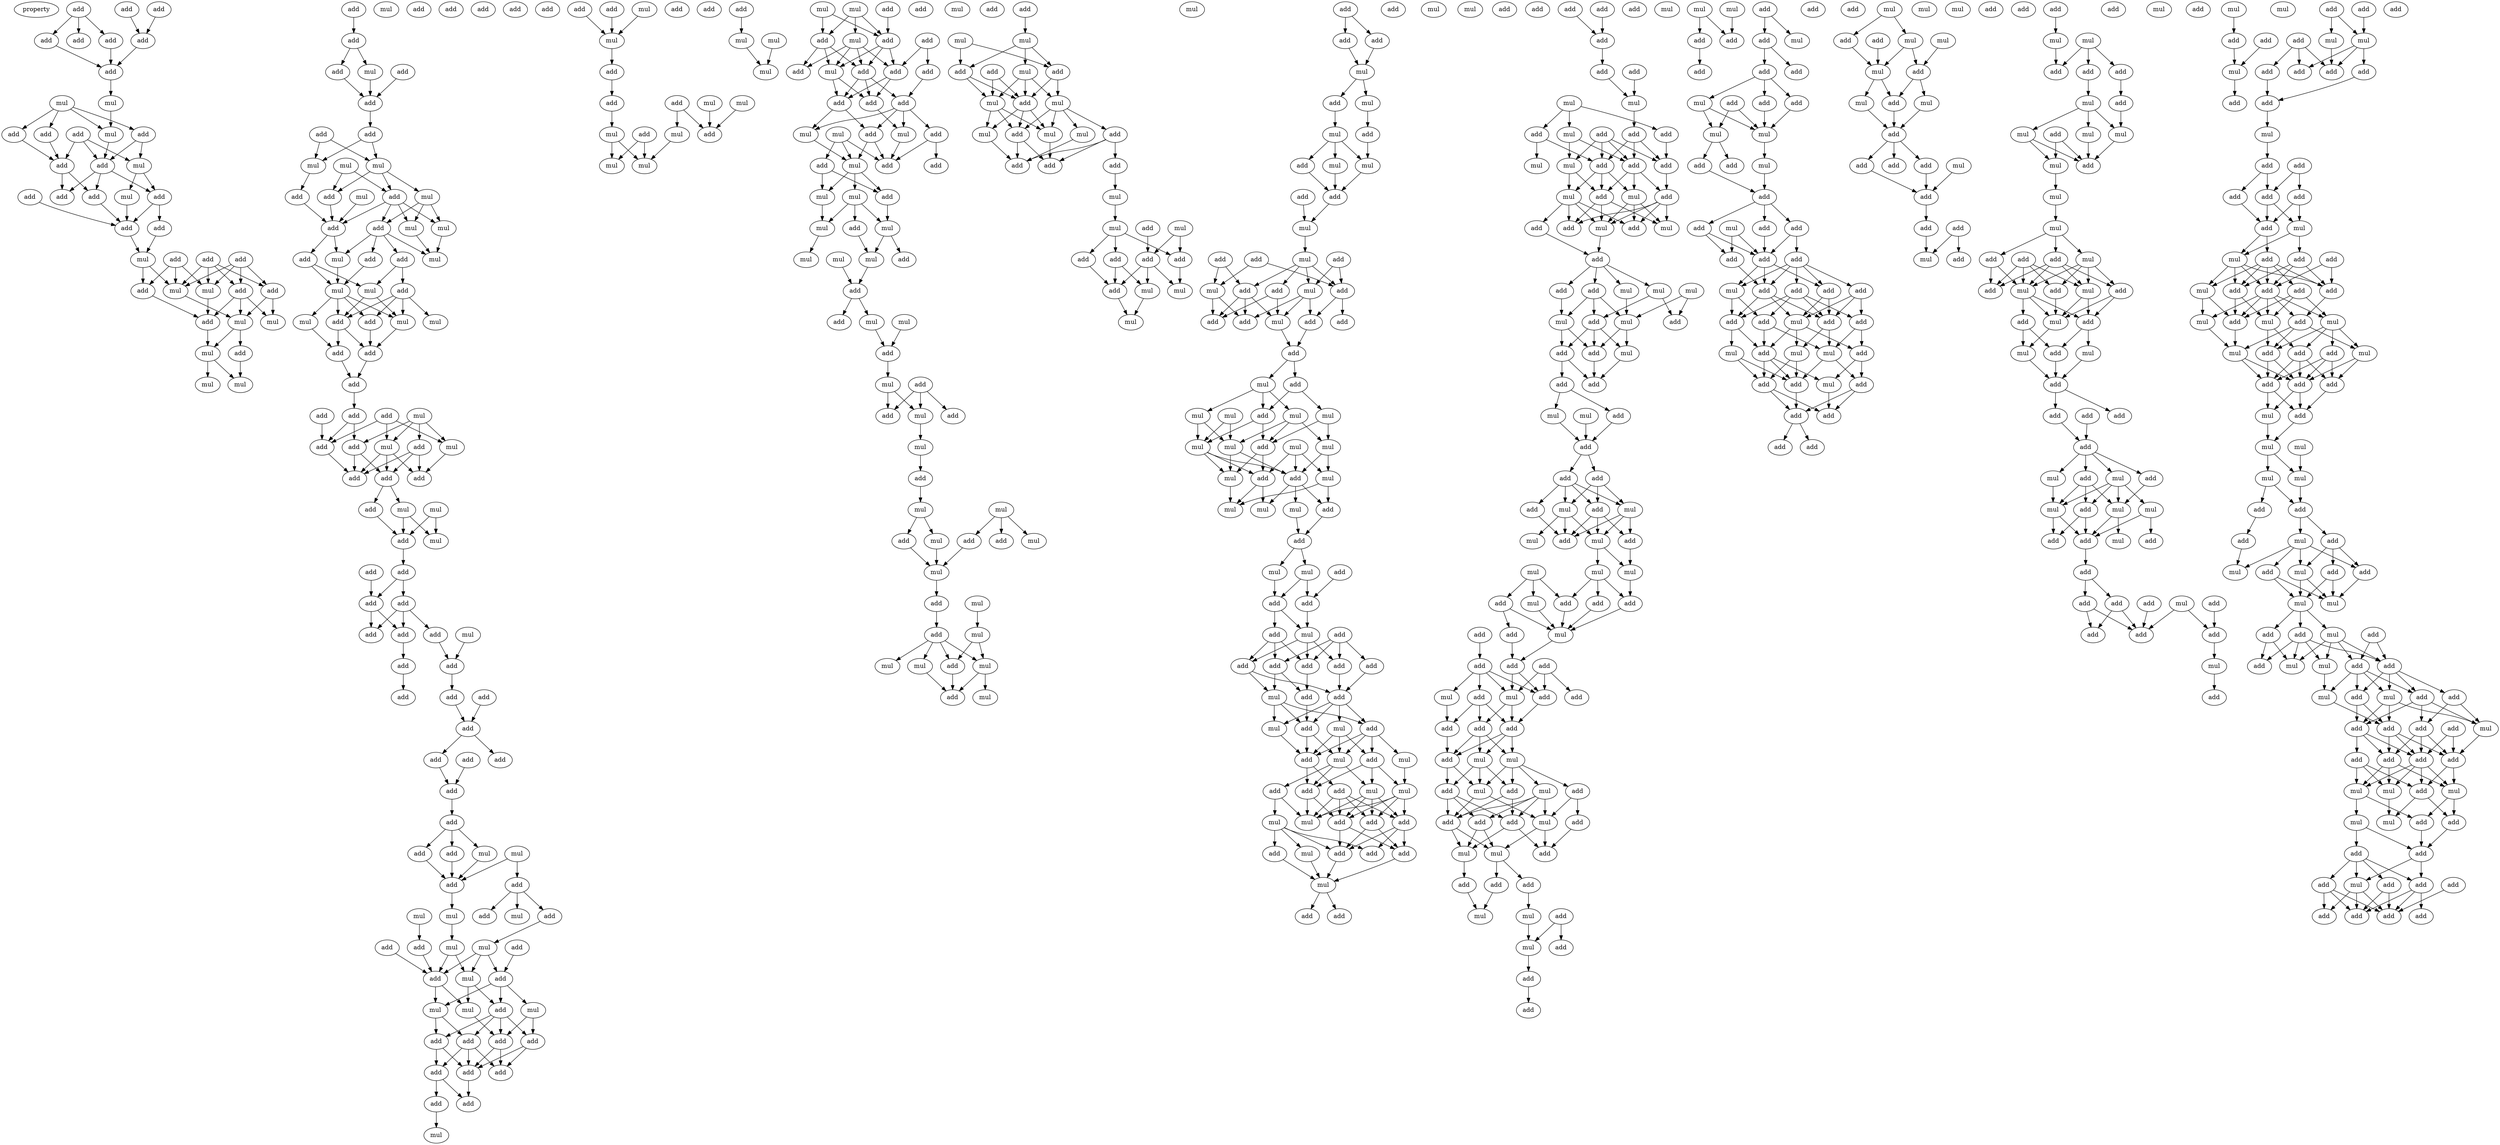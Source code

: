 digraph {
    node [fontcolor=black]
    property [mul=2,lf=1.4]
    0 [ label = add ];
    1 [ label = add ];
    2 [ label = add ];
    3 [ label = add ];
    4 [ label = add ];
    5 [ label = add ];
    6 [ label = add ];
    7 [ label = add ];
    8 [ label = mul ];
    9 [ label = mul ];
    10 [ label = mul ];
    11 [ label = add ];
    12 [ label = add ];
    13 [ label = add ];
    14 [ label = add ];
    15 [ label = add ];
    16 [ label = add ];
    17 [ label = mul ];
    18 [ label = add ];
    19 [ label = mul ];
    20 [ label = add ];
    21 [ label = add ];
    22 [ label = add ];
    23 [ label = add ];
    24 [ label = add ];
    25 [ label = add ];
    26 [ label = add ];
    27 [ label = mul ];
    28 [ label = add ];
    29 [ label = mul ];
    30 [ label = mul ];
    31 [ label = add ];
    32 [ label = add ];
    33 [ label = add ];
    34 [ label = add ];
    35 [ label = mul ];
    36 [ label = mul ];
    37 [ label = mul ];
    38 [ label = add ];
    39 [ label = mul ];
    40 [ label = mul ];
    41 [ label = add ];
    42 [ label = add ];
    43 [ label = mul ];
    44 [ label = add ];
    45 [ label = mul ];
    46 [ label = add ];
    47 [ label = add ];
    48 [ label = add ];
    49 [ label = add ];
    50 [ label = add ];
    51 [ label = mul ];
    52 [ label = mul ];
    53 [ label = mul ];
    54 [ label = mul ];
    55 [ label = add ];
    56 [ label = add ];
    57 [ label = mul ];
    58 [ label = add ];
    59 [ label = add ];
    60 [ label = mul ];
    61 [ label = add ];
    62 [ label = mul ];
    63 [ label = add ];
    64 [ label = add ];
    65 [ label = mul ];
    66 [ label = add ];
    67 [ label = mul ];
    68 [ label = mul ];
    69 [ label = add ];
    70 [ label = mul ];
    71 [ label = add ];
    72 [ label = mul ];
    73 [ label = mul ];
    74 [ label = add ];
    75 [ label = mul ];
    76 [ label = add ];
    77 [ label = add ];
    78 [ label = add ];
    79 [ label = add ];
    80 [ label = mul ];
    81 [ label = add ];
    82 [ label = add ];
    83 [ label = mul ];
    84 [ label = add ];
    85 [ label = add ];
    86 [ label = mul ];
    87 [ label = add ];
    88 [ label = add ];
    89 [ label = add ];
    90 [ label = add ];
    91 [ label = mul ];
    92 [ label = add ];
    93 [ label = mul ];
    94 [ label = mul ];
    95 [ label = add ];
    96 [ label = add ];
    97 [ label = add ];
    98 [ label = add ];
    99 [ label = add ];
    100 [ label = mul ];
    101 [ label = add ];
    102 [ label = add ];
    103 [ label = add ];
    104 [ label = add ];
    105 [ label = add ];
    106 [ label = add ];
    107 [ label = add ];
    108 [ label = add ];
    109 [ label = add ];
    110 [ label = add ];
    111 [ label = add ];
    112 [ label = add ];
    113 [ label = add ];
    114 [ label = add ];
    115 [ label = add ];
    116 [ label = add ];
    117 [ label = add ];
    118 [ label = add ];
    119 [ label = mul ];
    120 [ label = add ];
    121 [ label = mul ];
    122 [ label = add ];
    123 [ label = add ];
    124 [ label = mul ];
    125 [ label = mul ];
    126 [ label = add ];
    127 [ label = mul ];
    128 [ label = add ];
    129 [ label = add ];
    130 [ label = mul ];
    131 [ label = mul ];
    132 [ label = add ];
    133 [ label = add ];
    134 [ label = add ];
    135 [ label = mul ];
    136 [ label = add ];
    137 [ label = mul ];
    138 [ label = add ];
    139 [ label = mul ];
    140 [ label = mul ];
    141 [ label = add ];
    142 [ label = add ];
    143 [ label = add ];
    144 [ label = add ];
    145 [ label = add ];
    146 [ label = add ];
    147 [ label = add ];
    148 [ label = add ];
    149 [ label = add ];
    150 [ label = mul ];
    151 [ label = add ];
    152 [ label = add ];
    153 [ label = add ];
    154 [ label = mul ];
    155 [ label = mul ];
    156 [ label = add ];
    157 [ label = add ];
    158 [ label = mul ];
    159 [ label = mul ];
    160 [ label = add ];
    161 [ label = add ];
    162 [ label = mul ];
    163 [ label = add ];
    164 [ label = mul ];
    165 [ label = add ];
    166 [ label = mul ];
    167 [ label = mul ];
    168 [ label = add ];
    169 [ label = add ];
    170 [ label = mul ];
    171 [ label = mul ];
    172 [ label = mul ];
    173 [ label = mul ];
    174 [ label = add ];
    175 [ label = mul ];
    176 [ label = mul ];
    177 [ label = add ];
    178 [ label = add ];
    179 [ label = add ];
    180 [ label = add ];
    181 [ label = add ];
    182 [ label = add ];
    183 [ label = add ];
    184 [ label = mul ];
    185 [ label = add ];
    186 [ label = add ];
    187 [ label = add ];
    188 [ label = add ];
    189 [ label = mul ];
    190 [ label = mul ];
    191 [ label = mul ];
    192 [ label = add ];
    193 [ label = add ];
    194 [ label = add ];
    195 [ label = add ];
    196 [ label = mul ];
    197 [ label = add ];
    198 [ label = mul ];
    199 [ label = mul ];
    200 [ label = add ];
    201 [ label = mul ];
    202 [ label = mul ];
    203 [ label = mul ];
    204 [ label = mul ];
    205 [ label = add ];
    206 [ label = mul ];
    207 [ label = add ];
    208 [ label = mul ];
    209 [ label = add ];
    210 [ label = mul ];
    211 [ label = add ];
    212 [ label = add ];
    213 [ label = mul ];
    214 [ label = add ];
    215 [ label = add ];
    216 [ label = mul ];
    217 [ label = mul ];
    218 [ label = add ];
    219 [ label = mul ];
    220 [ label = add ];
    221 [ label = mul ];
    222 [ label = mul ];
    223 [ label = mul ];
    224 [ label = mul ];
    225 [ label = add ];
    226 [ label = add ];
    227 [ label = add ];
    228 [ label = mul ];
    229 [ label = add ];
    230 [ label = mul ];
    231 [ label = add ];
    232 [ label = add ];
    233 [ label = mul ];
    234 [ label = mul ];
    235 [ label = mul ];
    236 [ label = add ];
    237 [ label = mul ];
    238 [ label = mul ];
    239 [ label = add ];
    240 [ label = add ];
    241 [ label = mul ];
    242 [ label = mul ];
    243 [ label = mul ];
    244 [ label = add ];
    245 [ label = add ];
    246 [ label = add ];
    247 [ label = mul ];
    248 [ label = add ];
    249 [ label = mul ];
    250 [ label = add ];
    251 [ label = mul ];
    252 [ label = add ];
    253 [ label = mul ];
    254 [ label = mul ];
    255 [ label = add ];
    256 [ label = add ];
    257 [ label = add ];
    258 [ label = mul ];
    259 [ label = mul ];
    260 [ label = add ];
    261 [ label = mul ];
    262 [ label = add ];
    263 [ label = add ];
    264 [ label = add ];
    265 [ label = add ];
    266 [ label = mul ];
    267 [ label = mul ];
    268 [ label = add ];
    269 [ label = mul ];
    270 [ label = add ];
    271 [ label = mul ];
    272 [ label = add ];
    273 [ label = add ];
    274 [ label = mul ];
    275 [ label = add ];
    276 [ label = mul ];
    277 [ label = mul ];
    278 [ label = add ];
    279 [ label = mul ];
    280 [ label = add ];
    281 [ label = mul ];
    282 [ label = add ];
    283 [ label = mul ];
    284 [ label = mul ];
    285 [ label = add ];
    286 [ label = add ];
    287 [ label = mul ];
    288 [ label = add ];
    289 [ label = add ];
    290 [ label = mul ];
    291 [ label = add ];
    292 [ label = mul ];
    293 [ label = add ];
    294 [ label = mul ];
    295 [ label = add ];
    296 [ label = add ];
    297 [ label = add ];
    298 [ label = add ];
    299 [ label = mul ];
    300 [ label = add ];
    301 [ label = add ];
    302 [ label = add ];
    303 [ label = mul ];
    304 [ label = add ];
    305 [ label = mul ];
    306 [ label = mul ];
    307 [ label = mul ];
    308 [ label = mul ];
    309 [ label = add ];
    310 [ label = mul ];
    311 [ label = mul ];
    312 [ label = add ];
    313 [ label = mul ];
    314 [ label = mul ];
    315 [ label = add ];
    316 [ label = add ];
    317 [ label = mul ];
    318 [ label = mul ];
    319 [ label = add ];
    320 [ label = mul ];
    321 [ label = mul ];
    322 [ label = mul ];
    323 [ label = add ];
    324 [ label = add ];
    325 [ label = mul ];
    326 [ label = mul ];
    327 [ label = add ];
    328 [ label = add ];
    329 [ label = add ];
    330 [ label = add ];
    331 [ label = add ];
    332 [ label = add ];
    333 [ label = mul ];
    334 [ label = add ];
    335 [ label = add ];
    336 [ label = add ];
    337 [ label = add ];
    338 [ label = add ];
    339 [ label = add ];
    340 [ label = mul ];
    341 [ label = add ];
    342 [ label = add ];
    343 [ label = add ];
    344 [ label = mul ];
    345 [ label = mul ];
    346 [ label = mul ];
    347 [ label = add ];
    348 [ label = mul ];
    349 [ label = add ];
    350 [ label = add ];
    351 [ label = add ];
    352 [ label = add ];
    353 [ label = mul ];
    354 [ label = mul ];
    355 [ label = mul ];
    356 [ label = add ];
    357 [ label = add ];
    358 [ label = add ];
    359 [ label = mul ];
    360 [ label = add ];
    361 [ label = add ];
    362 [ label = mul ];
    363 [ label = add ];
    364 [ label = add ];
    365 [ label = mul ];
    366 [ label = add ];
    367 [ label = add ];
    368 [ label = add ];
    369 [ label = add ];
    370 [ label = add ];
    371 [ label = add ];
    372 [ label = add ];
    373 [ label = add ];
    374 [ label = mul ];
    375 [ label = mul ];
    376 [ label = add ];
    377 [ label = mul ];
    378 [ label = add ];
    379 [ label = add ];
    380 [ label = add ];
    381 [ label = add ];
    382 [ label = add ];
    383 [ label = add ];
    384 [ label = mul ];
    385 [ label = mul ];
    386 [ label = add ];
    387 [ label = mul ];
    388 [ label = mul ];
    389 [ label = add ];
    390 [ label = add ];
    391 [ label = mul ];
    392 [ label = add ];
    393 [ label = add ];
    394 [ label = mul ];
    395 [ label = add ];
    396 [ label = mul ];
    397 [ label = add ];
    398 [ label = mul ];
    399 [ label = mul ];
    400 [ label = add ];
    401 [ label = add ];
    402 [ label = add ];
    403 [ label = mul ];
    404 [ label = mul ];
    405 [ label = add ];
    406 [ label = add ];
    407 [ label = mul ];
    408 [ label = add ];
    409 [ label = add ];
    410 [ label = add ];
    411 [ label = mul ];
    412 [ label = mul ];
    413 [ label = mul ];
    414 [ label = add ];
    415 [ label = add ];
    416 [ label = add ];
    417 [ label = add ];
    418 [ label = add ];
    419 [ label = mul ];
    420 [ label = mul ];
    421 [ label = mul ];
    422 [ label = add ];
    423 [ label = mul ];
    424 [ label = add ];
    425 [ label = mul ];
    426 [ label = mul ];
    427 [ label = mul ];
    428 [ label = mul ];
    429 [ label = add ];
    430 [ label = add ];
    431 [ label = add ];
    432 [ label = add ];
    433 [ label = mul ];
    434 [ label = add ];
    435 [ label = add ];
    436 [ label = add ];
    437 [ label = add ];
    438 [ label = add ];
    439 [ label = add ];
    440 [ label = add ];
    441 [ label = mul ];
    442 [ label = mul ];
    443 [ label = add ];
    444 [ label = add ];
    445 [ label = add ];
    446 [ label = add ];
    447 [ label = mul ];
    448 [ label = mul ];
    449 [ label = add ];
    450 [ label = add ];
    451 [ label = mul ];
    452 [ label = mul ];
    453 [ label = add ];
    454 [ label = add ];
    455 [ label = add ];
    456 [ label = add ];
    457 [ label = add ];
    458 [ label = mul ];
    459 [ label = add ];
    460 [ label = add ];
    461 [ label = mul ];
    462 [ label = mul ];
    463 [ label = add ];
    464 [ label = add ];
    465 [ label = add ];
    466 [ label = mul ];
    467 [ label = mul ];
    468 [ label = add ];
    469 [ label = mul ];
    470 [ label = add ];
    471 [ label = add ];
    472 [ label = mul ];
    473 [ label = add ];
    474 [ label = mul ];
    475 [ label = add ];
    476 [ label = add ];
    477 [ label = add ];
    478 [ label = add ];
    479 [ label = add ];
    480 [ label = add ];
    481 [ label = mul ];
    482 [ label = add ];
    483 [ label = add ];
    484 [ label = add ];
    485 [ label = add ];
    486 [ label = add ];
    487 [ label = mul ];
    488 [ label = mul ];
    489 [ label = mul ];
    490 [ label = add ];
    491 [ label = mul ];
    492 [ label = add ];
    493 [ label = add ];
    494 [ label = add ];
    495 [ label = mul ];
    496 [ label = add ];
    497 [ label = add ];
    498 [ label = add ];
    499 [ label = add ];
    500 [ label = add ];
    501 [ label = add ];
    502 [ label = mul ];
    503 [ label = add ];
    504 [ label = add ];
    505 [ label = add ];
    506 [ label = add ];
    507 [ label = add ];
    508 [ label = add ];
    509 [ label = mul ];
    510 [ label = add ];
    511 [ label = mul ];
    512 [ label = add ];
    513 [ label = add ];
    514 [ label = mul ];
    515 [ label = mul ];
    516 [ label = add ];
    517 [ label = add ];
    518 [ label = mul ];
    519 [ label = add ];
    520 [ label = add ];
    521 [ label = add ];
    522 [ label = add ];
    523 [ label = add ];
    524 [ label = add ];
    525 [ label = mul ];
    526 [ label = mul ];
    527 [ label = mul ];
    528 [ label = add ];
    529 [ label = mul ];
    530 [ label = add ];
    531 [ label = mul ];
    532 [ label = add ];
    533 [ label = add ];
    534 [ label = mul ];
    535 [ label = mul ];
    536 [ label = mul ];
    537 [ label = add ];
    538 [ label = add ];
    539 [ label = mul ];
    540 [ label = add ];
    541 [ label = add ];
    542 [ label = add ];
    543 [ label = add ];
    544 [ label = add ];
    545 [ label = add ];
    546 [ label = add ];
    547 [ label = add ];
    548 [ label = mul ];
    549 [ label = add ];
    550 [ label = mul ];
    551 [ label = mul ];
    552 [ label = add ];
    553 [ label = add ];
    554 [ label = add ];
    555 [ label = add ];
    556 [ label = mul ];
    557 [ label = mul ];
    558 [ label = add ];
    559 [ label = mul ];
    560 [ label = mul ];
    561 [ label = mul ];
    562 [ label = add ];
    563 [ label = mul ];
    564 [ label = add ];
    565 [ label = mul ];
    566 [ label = add ];
    567 [ label = add ];
    568 [ label = add ];
    569 [ label = mul ];
    570 [ label = mul ];
    571 [ label = add ];
    572 [ label = add ];
    573 [ label = add ];
    574 [ label = mul ];
    575 [ label = add ];
    576 [ label = mul ];
    577 [ label = add ];
    578 [ label = mul ];
    579 [ label = add ];
    580 [ label = mul ];
    581 [ label = mul ];
    582 [ label = add ];
    583 [ label = add ];
    584 [ label = add ];
    585 [ label = add ];
    586 [ label = add ];
    587 [ label = add ];
    588 [ label = mul ];
    589 [ label = mul ];
    590 [ label = add ];
    591 [ label = mul ];
    592 [ label = mul ];
    593 [ label = add ];
    594 [ label = mul ];
    595 [ label = add ];
    596 [ label = add ];
    597 [ label = add ];
    598 [ label = mul ];
    599 [ label = add ];
    600 [ label = add ];
    601 [ label = add ];
    602 [ label = add ];
    603 [ label = mul ];
    604 [ label = add ];
    605 [ label = add ];
    606 [ label = add ];
    607 [ label = add ];
    608 [ label = add ];
    609 [ label = mul ];
    610 [ label = add ];
    611 [ label = mul ];
    612 [ label = mul ];
    613 [ label = add ];
    614 [ label = add ];
    615 [ label = mul ];
    616 [ label = add ];
    617 [ label = add ];
    618 [ label = add ];
    619 [ label = add ];
    620 [ label = add ];
    621 [ label = mul ];
    622 [ label = mul ];
    623 [ label = add ];
    624 [ label = add ];
    625 [ label = add ];
    626 [ label = add ];
    627 [ label = add ];
    628 [ label = mul ];
    629 [ label = add ];
    630 [ label = add ];
    631 [ label = add ];
    632 [ label = add ];
    633 [ label = add ];
    634 [ label = add ];
    635 [ label = mul ];
    636 [ label = mul ];
    637 [ label = add ];
    638 [ label = add ];
    639 [ label = add ];
    640 [ label = mul ];
    641 [ label = add ];
    642 [ label = add ];
    643 [ label = add ];
    644 [ label = add ];
    645 [ label = add ];
    646 [ label = add ];
    647 [ label = mul ];
    648 [ label = mul ];
    649 [ label = mul ];
    650 [ label = add ];
    651 [ label = add ];
    652 [ label = mul ];
    653 [ label = mul ];
    654 [ label = add ];
    655 [ label = add ];
    656 [ label = add ];
    657 [ label = add ];
    658 [ label = mul ];
    659 [ label = add ];
    660 [ label = mul ];
    661 [ label = mul ];
    662 [ label = mul ];
    663 [ label = mul ];
    664 [ label = add ];
    665 [ label = add ];
    666 [ label = add ];
    667 [ label = add ];
    668 [ label = mul ];
    669 [ label = add ];
    670 [ label = mul ];
    671 [ label = add ];
    672 [ label = mul ];
    673 [ label = add ];
    674 [ label = mul ];
    675 [ label = mul ];
    676 [ label = add ];
    677 [ label = add ];
    678 [ label = mul ];
    679 [ label = add ];
    680 [ label = mul ];
    681 [ label = add ];
    682 [ label = add ];
    683 [ label = add ];
    684 [ label = mul ];
    685 [ label = add ];
    686 [ label = mul ];
    687 [ label = mul ];
    688 [ label = add ];
    689 [ label = add ];
    690 [ label = add ];
    691 [ label = add ];
    692 [ label = mul ];
    693 [ label = add ];
    694 [ label = add ];
    695 [ label = add ];
    696 [ label = add ];
    697 [ label = add ];
    698 [ label = add ];
    699 [ label = add ];
    700 [ label = mul ];
    701 [ label = mul ];
    702 [ label = mul ];
    703 [ label = mul ];
    704 [ label = mul ];
    705 [ label = add ];
    706 [ label = add ];
    707 [ label = add ];
    708 [ label = add ];
    709 [ label = add ];
    710 [ label = mul ];
    711 [ label = add ];
    712 [ label = add ];
    713 [ label = add ];
    714 [ label = add ];
    715 [ label = add ];
    716 [ label = add ];
    717 [ label = add ];
    0 -> 3 [ name = 0 ];
    0 -> 4 [ name = 1 ];
    0 -> 6 [ name = 2 ];
    1 -> 5 [ name = 3 ];
    2 -> 5 [ name = 4 ];
    3 -> 7 [ name = 5 ];
    5 -> 7 [ name = 6 ];
    6 -> 7 [ name = 7 ];
    7 -> 8 [ name = 8 ];
    8 -> 10 [ name = 9 ];
    9 -> 10 [ name = 10 ];
    9 -> 12 [ name = 11 ];
    9 -> 13 [ name = 12 ];
    9 -> 14 [ name = 13 ];
    10 -> 15 [ name = 14 ];
    11 -> 15 [ name = 15 ];
    11 -> 16 [ name = 16 ];
    11 -> 17 [ name = 17 ];
    12 -> 15 [ name = 18 ];
    12 -> 17 [ name = 19 ];
    13 -> 16 [ name = 20 ];
    14 -> 16 [ name = 21 ];
    15 -> 18 [ name = 22 ];
    15 -> 20 [ name = 23 ];
    15 -> 21 [ name = 24 ];
    16 -> 18 [ name = 25 ];
    16 -> 20 [ name = 26 ];
    17 -> 19 [ name = 27 ];
    17 -> 21 [ name = 28 ];
    19 -> 24 [ name = 29 ];
    20 -> 24 [ name = 30 ];
    21 -> 23 [ name = 31 ];
    21 -> 24 [ name = 32 ];
    22 -> 24 [ name = 33 ];
    23 -> 27 [ name = 34 ];
    24 -> 27 [ name = 35 ];
    25 -> 29 [ name = 36 ];
    25 -> 30 [ name = 37 ];
    25 -> 32 [ name = 38 ];
    25 -> 33 [ name = 39 ];
    26 -> 29 [ name = 40 ];
    26 -> 30 [ name = 41 ];
    26 -> 31 [ name = 42 ];
    27 -> 29 [ name = 43 ];
    27 -> 31 [ name = 44 ];
    28 -> 29 [ name = 45 ];
    28 -> 30 [ name = 46 ];
    28 -> 32 [ name = 47 ];
    28 -> 33 [ name = 48 ];
    29 -> 36 [ name = 49 ];
    30 -> 34 [ name = 50 ];
    31 -> 34 [ name = 51 ];
    32 -> 34 [ name = 52 ];
    32 -> 35 [ name = 53 ];
    32 -> 36 [ name = 54 ];
    33 -> 35 [ name = 55 ];
    33 -> 36 [ name = 56 ];
    34 -> 37 [ name = 57 ];
    36 -> 37 [ name = 58 ];
    36 -> 38 [ name = 59 ];
    37 -> 39 [ name = 60 ];
    37 -> 40 [ name = 61 ];
    38 -> 39 [ name = 62 ];
    41 -> 42 [ name = 63 ];
    42 -> 43 [ name = 64 ];
    42 -> 44 [ name = 65 ];
    43 -> 47 [ name = 66 ];
    44 -> 47 [ name = 67 ];
    46 -> 47 [ name = 68 ];
    47 -> 48 [ name = 69 ];
    48 -> 51 [ name = 70 ];
    48 -> 52 [ name = 71 ];
    49 -> 51 [ name = 72 ];
    49 -> 52 [ name = 73 ];
    51 -> 56 [ name = 74 ];
    51 -> 57 [ name = 75 ];
    51 -> 58 [ name = 76 ];
    52 -> 55 [ name = 77 ];
    53 -> 56 [ name = 78 ];
    53 -> 58 [ name = 79 ];
    54 -> 61 [ name = 80 ];
    55 -> 61 [ name = 81 ];
    56 -> 59 [ name = 82 ];
    56 -> 60 [ name = 83 ];
    56 -> 61 [ name = 84 ];
    56 -> 62 [ name = 85 ];
    57 -> 59 [ name = 86 ];
    57 -> 60 [ name = 87 ];
    57 -> 62 [ name = 88 ];
    58 -> 61 [ name = 89 ];
    59 -> 64 [ name = 90 ];
    59 -> 65 [ name = 91 ];
    59 -> 66 [ name = 92 ];
    59 -> 67 [ name = 93 ];
    60 -> 67 [ name = 94 ];
    61 -> 63 [ name = 95 ];
    61 -> 65 [ name = 96 ];
    62 -> 67 [ name = 97 ];
    63 -> 68 [ name = 98 ];
    63 -> 70 [ name = 99 ];
    64 -> 68 [ name = 100 ];
    64 -> 69 [ name = 101 ];
    65 -> 70 [ name = 102 ];
    66 -> 70 [ name = 103 ];
    68 -> 71 [ name = 104 ];
    68 -> 72 [ name = 105 ];
    69 -> 71 [ name = 106 ];
    69 -> 72 [ name = 107 ];
    69 -> 74 [ name = 108 ];
    69 -> 75 [ name = 109 ];
    70 -> 71 [ name = 110 ];
    70 -> 72 [ name = 111 ];
    70 -> 73 [ name = 112 ];
    70 -> 74 [ name = 113 ];
    71 -> 76 [ name = 114 ];
    71 -> 77 [ name = 115 ];
    72 -> 76 [ name = 116 ];
    73 -> 77 [ name = 117 ];
    74 -> 76 [ name = 118 ];
    76 -> 78 [ name = 119 ];
    77 -> 78 [ name = 120 ];
    78 -> 82 [ name = 121 ];
    79 -> 83 [ name = 122 ];
    79 -> 86 [ name = 123 ];
    79 -> 87 [ name = 124 ];
    80 -> 83 [ name = 125 ];
    80 -> 84 [ name = 126 ];
    80 -> 85 [ name = 127 ];
    80 -> 86 [ name = 128 ];
    81 -> 87 [ name = 129 ];
    82 -> 84 [ name = 130 ];
    82 -> 87 [ name = 131 ];
    83 -> 89 [ name = 132 ];
    84 -> 88 [ name = 133 ];
    84 -> 90 [ name = 134 ];
    85 -> 88 [ name = 135 ];
    85 -> 89 [ name = 136 ];
    85 -> 90 [ name = 137 ];
    86 -> 88 [ name = 138 ];
    86 -> 89 [ name = 139 ];
    86 -> 90 [ name = 140 ];
    87 -> 88 [ name = 141 ];
    90 -> 91 [ name = 142 ];
    90 -> 92 [ name = 143 ];
    91 -> 94 [ name = 144 ];
    91 -> 95 [ name = 145 ];
    92 -> 95 [ name = 146 ];
    93 -> 94 [ name = 147 ];
    93 -> 95 [ name = 148 ];
    95 -> 97 [ name = 149 ];
    96 -> 98 [ name = 150 ];
    97 -> 98 [ name = 151 ];
    97 -> 99 [ name = 152 ];
    98 -> 101 [ name = 153 ];
    98 -> 104 [ name = 154 ];
    99 -> 101 [ name = 155 ];
    99 -> 103 [ name = 156 ];
    99 -> 104 [ name = 157 ];
    100 -> 105 [ name = 158 ];
    101 -> 106 [ name = 159 ];
    103 -> 105 [ name = 160 ];
    105 -> 107 [ name = 161 ];
    106 -> 110 [ name = 162 ];
    107 -> 111 [ name = 163 ];
    108 -> 111 [ name = 164 ];
    111 -> 112 [ name = 165 ];
    111 -> 114 [ name = 166 ];
    112 -> 116 [ name = 167 ];
    113 -> 116 [ name = 168 ];
    116 -> 117 [ name = 169 ];
    117 -> 118 [ name = 170 ];
    117 -> 119 [ name = 171 ];
    117 -> 120 [ name = 172 ];
    118 -> 123 [ name = 173 ];
    119 -> 123 [ name = 174 ];
    120 -> 123 [ name = 175 ];
    121 -> 122 [ name = 176 ];
    121 -> 123 [ name = 177 ];
    122 -> 125 [ name = 178 ];
    122 -> 126 [ name = 179 ];
    122 -> 128 [ name = 180 ];
    123 -> 124 [ name = 181 ];
    124 -> 130 [ name = 182 ];
    127 -> 132 [ name = 183 ];
    128 -> 131 [ name = 184 ];
    129 -> 134 [ name = 185 ];
    130 -> 134 [ name = 186 ];
    130 -> 135 [ name = 187 ];
    131 -> 134 [ name = 188 ];
    131 -> 135 [ name = 189 ];
    131 -> 136 [ name = 190 ];
    132 -> 134 [ name = 191 ];
    133 -> 136 [ name = 192 ];
    134 -> 139 [ name = 193 ];
    134 -> 140 [ name = 194 ];
    135 -> 138 [ name = 195 ];
    135 -> 140 [ name = 196 ];
    136 -> 137 [ name = 197 ];
    136 -> 138 [ name = 198 ];
    136 -> 139 [ name = 199 ];
    137 -> 142 [ name = 200 ];
    137 -> 144 [ name = 201 ];
    138 -> 141 [ name = 202 ];
    138 -> 142 [ name = 203 ];
    138 -> 143 [ name = 204 ];
    138 -> 144 [ name = 205 ];
    139 -> 141 [ name = 206 ];
    139 -> 143 [ name = 207 ];
    140 -> 142 [ name = 208 ];
    141 -> 145 [ name = 209 ];
    141 -> 146 [ name = 210 ];
    142 -> 145 [ name = 211 ];
    142 -> 147 [ name = 212 ];
    143 -> 145 [ name = 213 ];
    143 -> 146 [ name = 214 ];
    143 -> 147 [ name = 215 ];
    144 -> 145 [ name = 216 ];
    144 -> 147 [ name = 217 ];
    145 -> 149 [ name = 218 ];
    146 -> 148 [ name = 219 ];
    146 -> 149 [ name = 220 ];
    148 -> 150 [ name = 221 ];
    152 -> 155 [ name = 222 ];
    153 -> 155 [ name = 223 ];
    154 -> 155 [ name = 224 ];
    155 -> 156 [ name = 225 ];
    156 -> 160 [ name = 226 ];
    157 -> 161 [ name = 227 ];
    157 -> 164 [ name = 228 ];
    158 -> 161 [ name = 229 ];
    159 -> 161 [ name = 230 ];
    160 -> 162 [ name = 231 ];
    162 -> 166 [ name = 232 ];
    162 -> 167 [ name = 233 ];
    164 -> 167 [ name = 234 ];
    165 -> 166 [ name = 235 ];
    165 -> 167 [ name = 236 ];
    169 -> 170 [ name = 237 ];
    170 -> 172 [ name = 238 ];
    171 -> 172 [ name = 239 ];
    173 -> 176 [ name = 240 ];
    173 -> 177 [ name = 241 ];
    173 -> 178 [ name = 242 ];
    174 -> 178 [ name = 243 ];
    175 -> 177 [ name = 244 ];
    175 -> 178 [ name = 245 ];
    176 -> 180 [ name = 246 ];
    176 -> 181 [ name = 247 ];
    176 -> 182 [ name = 248 ];
    176 -> 184 [ name = 249 ];
    177 -> 180 [ name = 250 ];
    177 -> 182 [ name = 251 ];
    177 -> 184 [ name = 252 ];
    178 -> 181 [ name = 253 ];
    178 -> 182 [ name = 254 ];
    178 -> 184 [ name = 255 ];
    179 -> 181 [ name = 256 ];
    179 -> 183 [ name = 257 ];
    181 -> 186 [ name = 258 ];
    181 -> 187 [ name = 259 ];
    182 -> 185 [ name = 260 ];
    182 -> 186 [ name = 261 ];
    182 -> 187 [ name = 262 ];
    183 -> 185 [ name = 263 ];
    184 -> 186 [ name = 264 ];
    184 -> 187 [ name = 265 ];
    185 -> 188 [ name = 266 ];
    185 -> 190 [ name = 267 ];
    185 -> 191 [ name = 268 ];
    185 -> 192 [ name = 269 ];
    186 -> 190 [ name = 270 ];
    187 -> 188 [ name = 271 ];
    187 -> 191 [ name = 272 ];
    188 -> 195 [ name = 273 ];
    188 -> 196 [ name = 274 ];
    189 -> 193 [ name = 275 ];
    189 -> 195 [ name = 276 ];
    189 -> 196 [ name = 277 ];
    190 -> 195 [ name = 278 ];
    191 -> 196 [ name = 279 ];
    192 -> 194 [ name = 280 ];
    192 -> 195 [ name = 281 ];
    193 -> 197 [ name = 282 ];
    193 -> 198 [ name = 283 ];
    196 -> 197 [ name = 284 ];
    196 -> 198 [ name = 285 ];
    196 -> 199 [ name = 286 ];
    197 -> 202 [ name = 287 ];
    198 -> 201 [ name = 288 ];
    199 -> 200 [ name = 289 ];
    199 -> 201 [ name = 290 ];
    199 -> 202 [ name = 291 ];
    200 -> 206 [ name = 292 ];
    201 -> 204 [ name = 293 ];
    202 -> 205 [ name = 294 ];
    202 -> 206 [ name = 295 ];
    203 -> 207 [ name = 296 ];
    206 -> 207 [ name = 297 ];
    207 -> 208 [ name = 298 ];
    207 -> 209 [ name = 299 ];
    208 -> 212 [ name = 300 ];
    210 -> 212 [ name = 301 ];
    212 -> 213 [ name = 302 ];
    213 -> 216 [ name = 303 ];
    213 -> 218 [ name = 304 ];
    214 -> 215 [ name = 305 ];
    214 -> 216 [ name = 306 ];
    214 -> 218 [ name = 307 ];
    216 -> 219 [ name = 308 ];
    219 -> 220 [ name = 309 ];
    220 -> 221 [ name = 310 ];
    221 -> 224 [ name = 311 ];
    221 -> 226 [ name = 312 ];
    222 -> 223 [ name = 313 ];
    222 -> 225 [ name = 314 ];
    222 -> 227 [ name = 315 ];
    224 -> 228 [ name = 316 ];
    226 -> 228 [ name = 317 ];
    227 -> 228 [ name = 318 ];
    228 -> 231 [ name = 319 ];
    230 -> 233 [ name = 320 ];
    231 -> 232 [ name = 321 ];
    232 -> 234 [ name = 322 ];
    232 -> 235 [ name = 323 ];
    232 -> 236 [ name = 324 ];
    232 -> 237 [ name = 325 ];
    233 -> 235 [ name = 326 ];
    233 -> 236 [ name = 327 ];
    235 -> 238 [ name = 328 ];
    235 -> 239 [ name = 329 ];
    236 -> 239 [ name = 330 ];
    237 -> 239 [ name = 331 ];
    240 -> 242 [ name = 332 ];
    241 -> 244 [ name = 333 ];
    241 -> 246 [ name = 334 ];
    242 -> 243 [ name = 335 ];
    242 -> 244 [ name = 336 ];
    242 -> 246 [ name = 337 ];
    243 -> 247 [ name = 338 ];
    243 -> 248 [ name = 339 ];
    243 -> 249 [ name = 340 ];
    244 -> 248 [ name = 341 ];
    244 -> 249 [ name = 342 ];
    245 -> 247 [ name = 343 ];
    245 -> 248 [ name = 344 ];
    246 -> 247 [ name = 345 ];
    246 -> 248 [ name = 346 ];
    247 -> 251 [ name = 347 ];
    247 -> 252 [ name = 348 ];
    247 -> 254 [ name = 349 ];
    248 -> 251 [ name = 350 ];
    248 -> 252 [ name = 351 ];
    248 -> 254 [ name = 352 ];
    249 -> 250 [ name = 353 ];
    249 -> 251 [ name = 354 ];
    249 -> 252 [ name = 355 ];
    249 -> 253 [ name = 356 ];
    250 -> 255 [ name = 357 ];
    250 -> 256 [ name = 358 ];
    250 -> 257 [ name = 359 ];
    251 -> 256 [ name = 360 ];
    252 -> 255 [ name = 361 ];
    252 -> 256 [ name = 362 ];
    253 -> 255 [ name = 363 ];
    254 -> 255 [ name = 364 ];
    257 -> 258 [ name = 365 ];
    258 -> 259 [ name = 366 ];
    259 -> 262 [ name = 367 ];
    259 -> 263 [ name = 368 ];
    259 -> 264 [ name = 369 ];
    260 -> 265 [ name = 370 ];
    261 -> 263 [ name = 371 ];
    261 -> 265 [ name = 372 ];
    262 -> 267 [ name = 373 ];
    262 -> 268 [ name = 374 ];
    263 -> 269 [ name = 375 ];
    264 -> 268 [ name = 376 ];
    265 -> 267 [ name = 377 ];
    265 -> 268 [ name = 378 ];
    265 -> 269 [ name = 379 ];
    267 -> 271 [ name = 380 ];
    268 -> 271 [ name = 381 ];
    270 -> 273 [ name = 382 ];
    270 -> 275 [ name = 383 ];
    273 -> 276 [ name = 384 ];
    275 -> 276 [ name = 385 ];
    276 -> 277 [ name = 386 ];
    276 -> 278 [ name = 387 ];
    277 -> 280 [ name = 388 ];
    278 -> 279 [ name = 389 ];
    279 -> 282 [ name = 390 ];
    279 -> 283 [ name = 391 ];
    279 -> 284 [ name = 392 ];
    280 -> 284 [ name = 393 ];
    282 -> 286 [ name = 394 ];
    283 -> 286 [ name = 395 ];
    284 -> 286 [ name = 396 ];
    285 -> 287 [ name = 397 ];
    286 -> 287 [ name = 398 ];
    287 -> 290 [ name = 399 ];
    288 -> 292 [ name = 400 ];
    288 -> 293 [ name = 401 ];
    289 -> 292 [ name = 402 ];
    289 -> 296 [ name = 403 ];
    290 -> 293 [ name = 404 ];
    290 -> 294 [ name = 405 ];
    290 -> 295 [ name = 406 ];
    290 -> 296 [ name = 407 ];
    291 -> 294 [ name = 408 ];
    291 -> 296 [ name = 409 ];
    292 -> 297 [ name = 410 ];
    292 -> 298 [ name = 411 ];
    293 -> 297 [ name = 412 ];
    293 -> 298 [ name = 413 ];
    293 -> 299 [ name = 414 ];
    294 -> 298 [ name = 415 ];
    294 -> 299 [ name = 416 ];
    294 -> 301 [ name = 417 ];
    295 -> 297 [ name = 418 ];
    295 -> 299 [ name = 419 ];
    296 -> 300 [ name = 420 ];
    296 -> 301 [ name = 421 ];
    299 -> 302 [ name = 422 ];
    301 -> 302 [ name = 423 ];
    302 -> 303 [ name = 424 ];
    302 -> 304 [ name = 425 ];
    303 -> 305 [ name = 426 ];
    303 -> 307 [ name = 427 ];
    303 -> 309 [ name = 428 ];
    304 -> 306 [ name = 429 ];
    304 -> 309 [ name = 430 ];
    305 -> 311 [ name = 431 ];
    305 -> 312 [ name = 432 ];
    305 -> 313 [ name = 433 ];
    306 -> 311 [ name = 434 ];
    306 -> 312 [ name = 435 ];
    307 -> 310 [ name = 436 ];
    307 -> 313 [ name = 437 ];
    308 -> 310 [ name = 438 ];
    308 -> 313 [ name = 439 ];
    309 -> 310 [ name = 440 ];
    309 -> 312 [ name = 441 ];
    310 -> 315 [ name = 442 ];
    310 -> 316 [ name = 443 ];
    310 -> 318 [ name = 444 ];
    311 -> 316 [ name = 445 ];
    311 -> 317 [ name = 446 ];
    312 -> 315 [ name = 447 ];
    312 -> 318 [ name = 448 ];
    313 -> 316 [ name = 449 ];
    313 -> 318 [ name = 450 ];
    314 -> 315 [ name = 451 ];
    314 -> 316 [ name = 452 ];
    314 -> 317 [ name = 453 ];
    315 -> 320 [ name = 454 ];
    315 -> 321 [ name = 455 ];
    316 -> 320 [ name = 456 ];
    316 -> 322 [ name = 457 ];
    316 -> 323 [ name = 458 ];
    317 -> 321 [ name = 459 ];
    317 -> 323 [ name = 460 ];
    318 -> 321 [ name = 461 ];
    322 -> 324 [ name = 462 ];
    323 -> 324 [ name = 463 ];
    324 -> 325 [ name = 464 ];
    324 -> 326 [ name = 465 ];
    325 -> 329 [ name = 466 ];
    326 -> 329 [ name = 467 ];
    326 -> 330 [ name = 468 ];
    327 -> 330 [ name = 469 ];
    329 -> 331 [ name = 470 ];
    329 -> 333 [ name = 471 ];
    330 -> 333 [ name = 472 ];
    331 -> 335 [ name = 473 ];
    331 -> 336 [ name = 474 ];
    331 -> 338 [ name = 475 ];
    332 -> 334 [ name = 476 ];
    332 -> 335 [ name = 477 ];
    332 -> 337 [ name = 478 ];
    332 -> 338 [ name = 479 ];
    333 -> 334 [ name = 480 ];
    333 -> 335 [ name = 481 ];
    333 -> 336 [ name = 482 ];
    334 -> 341 [ name = 483 ];
    335 -> 339 [ name = 484 ];
    336 -> 340 [ name = 485 ];
    336 -> 341 [ name = 486 ];
    337 -> 341 [ name = 487 ];
    338 -> 339 [ name = 488 ];
    338 -> 340 [ name = 489 ];
    339 -> 343 [ name = 490 ];
    340 -> 342 [ name = 491 ];
    340 -> 343 [ name = 492 ];
    340 -> 345 [ name = 493 ];
    341 -> 342 [ name = 494 ];
    341 -> 343 [ name = 495 ];
    341 -> 344 [ name = 496 ];
    341 -> 345 [ name = 497 ];
    342 -> 346 [ name = 498 ];
    342 -> 347 [ name = 499 ];
    342 -> 348 [ name = 500 ];
    342 -> 349 [ name = 501 ];
    343 -> 348 [ name = 502 ];
    343 -> 349 [ name = 503 ];
    344 -> 347 [ name = 504 ];
    344 -> 348 [ name = 505 ];
    344 -> 349 [ name = 506 ];
    345 -> 349 [ name = 507 ];
    346 -> 353 [ name = 508 ];
    347 -> 352 [ name = 509 ];
    347 -> 353 [ name = 510 ];
    347 -> 354 [ name = 511 ];
    348 -> 351 [ name = 512 ];
    348 -> 352 [ name = 513 ];
    348 -> 354 [ name = 514 ];
    349 -> 350 [ name = 515 ];
    349 -> 352 [ name = 516 ];
    350 -> 355 [ name = 517 ];
    350 -> 356 [ name = 518 ];
    350 -> 357 [ name = 519 ];
    350 -> 358 [ name = 520 ];
    351 -> 355 [ name = 521 ];
    351 -> 359 [ name = 522 ];
    352 -> 355 [ name = 523 ];
    352 -> 356 [ name = 524 ];
    353 -> 355 [ name = 525 ];
    353 -> 356 [ name = 526 ];
    353 -> 357 [ name = 527 ];
    353 -> 358 [ name = 528 ];
    354 -> 355 [ name = 529 ];
    354 -> 356 [ name = 530 ];
    354 -> 357 [ name = 531 ];
    354 -> 358 [ name = 532 ];
    356 -> 363 [ name = 533 ];
    356 -> 364 [ name = 534 ];
    357 -> 363 [ name = 535 ];
    357 -> 364 [ name = 536 ];
    358 -> 361 [ name = 537 ];
    358 -> 363 [ name = 538 ];
    358 -> 364 [ name = 539 ];
    359 -> 360 [ name = 540 ];
    359 -> 361 [ name = 541 ];
    359 -> 362 [ name = 542 ];
    359 -> 364 [ name = 543 ];
    360 -> 365 [ name = 544 ];
    362 -> 365 [ name = 545 ];
    363 -> 365 [ name = 546 ];
    364 -> 365 [ name = 547 ];
    365 -> 367 [ name = 548 ];
    365 -> 370 [ name = 549 ];
    366 -> 371 [ name = 550 ];
    369 -> 371 [ name = 551 ];
    371 -> 372 [ name = 552 ];
    372 -> 374 [ name = 553 ];
    373 -> 374 [ name = 554 ];
    374 -> 376 [ name = 555 ];
    375 -> 377 [ name = 556 ];
    375 -> 378 [ name = 557 ];
    375 -> 379 [ name = 558 ];
    376 -> 381 [ name = 559 ];
    376 -> 382 [ name = 560 ];
    376 -> 383 [ name = 561 ];
    377 -> 383 [ name = 562 ];
    377 -> 384 [ name = 563 ];
    378 -> 381 [ name = 564 ];
    379 -> 382 [ name = 565 ];
    379 -> 385 [ name = 566 ];
    380 -> 381 [ name = 567 ];
    380 -> 382 [ name = 568 ];
    380 -> 383 [ name = 569 ];
    380 -> 384 [ name = 570 ];
    381 -> 389 [ name = 571 ];
    382 -> 386 [ name = 572 ];
    382 -> 387 [ name = 573 ];
    382 -> 388 [ name = 574 ];
    383 -> 386 [ name = 575 ];
    383 -> 388 [ name = 576 ];
    383 -> 389 [ name = 577 ];
    384 -> 386 [ name = 578 ];
    384 -> 387 [ name = 579 ];
    386 -> 390 [ name = 580 ];
    386 -> 391 [ name = 581 ];
    386 -> 394 [ name = 582 ];
    387 -> 390 [ name = 583 ];
    387 -> 391 [ name = 584 ];
    387 -> 392 [ name = 585 ];
    387 -> 393 [ name = 586 ];
    388 -> 391 [ name = 587 ];
    388 -> 392 [ name = 588 ];
    388 -> 394 [ name = 589 ];
    389 -> 390 [ name = 590 ];
    389 -> 391 [ name = 591 ];
    389 -> 392 [ name = 592 ];
    389 -> 394 [ name = 593 ];
    391 -> 395 [ name = 594 ];
    393 -> 395 [ name = 595 ];
    395 -> 396 [ name = 596 ];
    395 -> 397 [ name = 597 ];
    395 -> 399 [ name = 598 ];
    395 -> 400 [ name = 599 ];
    396 -> 401 [ name = 600 ];
    396 -> 402 [ name = 601 ];
    397 -> 403 [ name = 602 ];
    398 -> 401 [ name = 603 ];
    398 -> 404 [ name = 604 ];
    399 -> 404 [ name = 605 ];
    400 -> 402 [ name = 606 ];
    400 -> 403 [ name = 607 ];
    400 -> 404 [ name = 608 ];
    402 -> 405 [ name = 609 ];
    402 -> 406 [ name = 610 ];
    402 -> 407 [ name = 611 ];
    403 -> 405 [ name = 612 ];
    403 -> 406 [ name = 613 ];
    404 -> 406 [ name = 614 ];
    404 -> 407 [ name = 615 ];
    405 -> 408 [ name = 616 ];
    405 -> 409 [ name = 617 ];
    406 -> 409 [ name = 618 ];
    407 -> 409 [ name = 619 ];
    408 -> 410 [ name = 620 ];
    408 -> 413 [ name = 621 ];
    410 -> 414 [ name = 622 ];
    411 -> 414 [ name = 623 ];
    413 -> 414 [ name = 624 ];
    414 -> 415 [ name = 625 ];
    414 -> 416 [ name = 626 ];
    415 -> 417 [ name = 627 ];
    415 -> 418 [ name = 628 ];
    415 -> 419 [ name = 629 ];
    415 -> 420 [ name = 630 ];
    416 -> 418 [ name = 631 ];
    416 -> 419 [ name = 632 ];
    416 -> 420 [ name = 633 ];
    417 -> 422 [ name = 634 ];
    418 -> 422 [ name = 635 ];
    418 -> 423 [ name = 636 ];
    418 -> 424 [ name = 637 ];
    419 -> 421 [ name = 638 ];
    419 -> 422 [ name = 639 ];
    419 -> 423 [ name = 640 ];
    420 -> 422 [ name = 641 ];
    420 -> 423 [ name = 642 ];
    420 -> 424 [ name = 643 ];
    423 -> 425 [ name = 644 ];
    423 -> 426 [ name = 645 ];
    424 -> 426 [ name = 646 ];
    425 -> 430 [ name = 647 ];
    425 -> 431 [ name = 648 ];
    425 -> 432 [ name = 649 ];
    426 -> 430 [ name = 650 ];
    427 -> 428 [ name = 651 ];
    427 -> 429 [ name = 652 ];
    427 -> 432 [ name = 653 ];
    428 -> 433 [ name = 654 ];
    429 -> 433 [ name = 655 ];
    429 -> 434 [ name = 656 ];
    430 -> 433 [ name = 657 ];
    431 -> 433 [ name = 658 ];
    432 -> 433 [ name = 659 ];
    433 -> 438 [ name = 660 ];
    434 -> 438 [ name = 661 ];
    435 -> 436 [ name = 662 ];
    436 -> 439 [ name = 663 ];
    436 -> 441 [ name = 664 ];
    436 -> 442 [ name = 665 ];
    436 -> 443 [ name = 666 ];
    437 -> 440 [ name = 667 ];
    437 -> 442 [ name = 668 ];
    437 -> 443 [ name = 669 ];
    438 -> 442 [ name = 670 ];
    438 -> 443 [ name = 671 ];
    439 -> 444 [ name = 672 ];
    439 -> 445 [ name = 673 ];
    439 -> 446 [ name = 674 ];
    441 -> 445 [ name = 675 ];
    442 -> 444 [ name = 676 ];
    442 -> 446 [ name = 677 ];
    443 -> 446 [ name = 678 ];
    444 -> 447 [ name = 679 ];
    444 -> 448 [ name = 680 ];
    444 -> 449 [ name = 681 ];
    445 -> 449 [ name = 682 ];
    446 -> 447 [ name = 683 ];
    446 -> 448 [ name = 684 ];
    446 -> 449 [ name = 685 ];
    447 -> 450 [ name = 686 ];
    447 -> 451 [ name = 687 ];
    447 -> 453 [ name = 688 ];
    448 -> 451 [ name = 689 ];
    448 -> 452 [ name = 690 ];
    448 -> 453 [ name = 691 ];
    448 -> 454 [ name = 692 ];
    449 -> 450 [ name = 693 ];
    449 -> 451 [ name = 694 ];
    450 -> 455 [ name = 695 ];
    450 -> 456 [ name = 696 ];
    450 -> 457 [ name = 697 ];
    451 -> 455 [ name = 698 ];
    451 -> 458 [ name = 699 ];
    452 -> 455 [ name = 700 ];
    452 -> 456 [ name = 701 ];
    452 -> 457 [ name = 702 ];
    452 -> 458 [ name = 703 ];
    453 -> 455 [ name = 704 ];
    453 -> 457 [ name = 705 ];
    454 -> 458 [ name = 706 ];
    454 -> 459 [ name = 707 ];
    455 -> 461 [ name = 708 ];
    455 -> 462 [ name = 709 ];
    456 -> 461 [ name = 710 ];
    456 -> 462 [ name = 711 ];
    457 -> 460 [ name = 712 ];
    457 -> 462 [ name = 713 ];
    458 -> 460 [ name = 714 ];
    458 -> 461 [ name = 715 ];
    459 -> 460 [ name = 716 ];
    461 -> 463 [ name = 717 ];
    461 -> 464 [ name = 718 ];
    462 -> 465 [ name = 719 ];
    463 -> 467 [ name = 720 ];
    464 -> 466 [ name = 721 ];
    465 -> 467 [ name = 722 ];
    466 -> 469 [ name = 723 ];
    468 -> 469 [ name = 724 ];
    468 -> 470 [ name = 725 ];
    469 -> 471 [ name = 726 ];
    471 -> 473 [ name = 727 ];
    472 -> 475 [ name = 728 ];
    472 -> 476 [ name = 729 ];
    474 -> 476 [ name = 730 ];
    475 -> 477 [ name = 731 ];
    478 -> 480 [ name = 732 ];
    478 -> 481 [ name = 733 ];
    480 -> 482 [ name = 734 ];
    480 -> 483 [ name = 735 ];
    482 -> 485 [ name = 736 ];
    482 -> 486 [ name = 737 ];
    482 -> 487 [ name = 738 ];
    484 -> 488 [ name = 739 ];
    484 -> 489 [ name = 740 ];
    485 -> 489 [ name = 741 ];
    486 -> 489 [ name = 742 ];
    487 -> 488 [ name = 743 ];
    487 -> 489 [ name = 744 ];
    488 -> 490 [ name = 745 ];
    488 -> 492 [ name = 746 ];
    489 -> 491 [ name = 747 ];
    490 -> 493 [ name = 748 ];
    491 -> 493 [ name = 749 ];
    493 -> 494 [ name = 750 ];
    493 -> 496 [ name = 751 ];
    493 -> 497 [ name = 752 ];
    494 -> 498 [ name = 753 ];
    494 -> 500 [ name = 754 ];
    495 -> 498 [ name = 755 ];
    495 -> 499 [ name = 756 ];
    496 -> 498 [ name = 757 ];
    496 -> 499 [ name = 758 ];
    497 -> 498 [ name = 759 ];
    498 -> 502 [ name = 760 ];
    498 -> 503 [ name = 761 ];
    498 -> 505 [ name = 762 ];
    499 -> 503 [ name = 763 ];
    500 -> 501 [ name = 764 ];
    500 -> 502 [ name = 765 ];
    500 -> 503 [ name = 766 ];
    500 -> 504 [ name = 767 ];
    500 -> 505 [ name = 768 ];
    501 -> 506 [ name = 769 ];
    501 -> 507 [ name = 770 ];
    501 -> 508 [ name = 771 ];
    501 -> 510 [ name = 772 ];
    502 -> 508 [ name = 773 ];
    502 -> 510 [ name = 774 ];
    503 -> 507 [ name = 775 ];
    503 -> 508 [ name = 776 ];
    503 -> 509 [ name = 777 ];
    504 -> 506 [ name = 778 ];
    504 -> 507 [ name = 779 ];
    504 -> 509 [ name = 780 ];
    505 -> 507 [ name = 781 ];
    505 -> 509 [ name = 782 ];
    506 -> 511 [ name = 783 ];
    506 -> 513 [ name = 784 ];
    507 -> 511 [ name = 785 ];
    507 -> 515 [ name = 786 ];
    508 -> 512 [ name = 787 ];
    508 -> 514 [ name = 788 ];
    509 -> 512 [ name = 789 ];
    509 -> 513 [ name = 790 ];
    509 -> 515 [ name = 791 ];
    510 -> 511 [ name = 792 ];
    510 -> 512 [ name = 793 ];
    511 -> 516 [ name = 794 ];
    511 -> 519 [ name = 795 ];
    512 -> 516 [ name = 796 ];
    512 -> 517 [ name = 797 ];
    512 -> 518 [ name = 798 ];
    513 -> 518 [ name = 799 ];
    513 -> 519 [ name = 800 ];
    514 -> 516 [ name = 801 ];
    514 -> 517 [ name = 802 ];
    515 -> 516 [ name = 803 ];
    515 -> 517 [ name = 804 ];
    516 -> 520 [ name = 805 ];
    517 -> 520 [ name = 806 ];
    517 -> 521 [ name = 807 ];
    518 -> 521 [ name = 808 ];
    519 -> 520 [ name = 809 ];
    519 -> 521 [ name = 810 ];
    520 -> 523 [ name = 811 ];
    520 -> 524 [ name = 812 ];
    525 -> 526 [ name = 813 ];
    525 -> 528 [ name = 814 ];
    526 -> 531 [ name = 815 ];
    526 -> 532 [ name = 816 ];
    527 -> 532 [ name = 817 ];
    528 -> 531 [ name = 818 ];
    530 -> 531 [ name = 819 ];
    531 -> 533 [ name = 820 ];
    531 -> 535 [ name = 821 ];
    532 -> 533 [ name = 822 ];
    532 -> 534 [ name = 823 ];
    533 -> 537 [ name = 824 ];
    534 -> 537 [ name = 825 ];
    535 -> 537 [ name = 826 ];
    537 -> 538 [ name = 827 ];
    537 -> 540 [ name = 828 ];
    537 -> 542 [ name = 829 ];
    538 -> 543 [ name = 830 ];
    539 -> 543 [ name = 831 ];
    542 -> 543 [ name = 832 ];
    543 -> 544 [ name = 833 ];
    544 -> 548 [ name = 834 ];
    546 -> 547 [ name = 835 ];
    546 -> 548 [ name = 836 ];
    549 -> 550 [ name = 837 ];
    550 -> 552 [ name = 838 ];
    551 -> 552 [ name = 839 ];
    551 -> 553 [ name = 840 ];
    551 -> 554 [ name = 841 ];
    553 -> 556 [ name = 842 ];
    554 -> 555 [ name = 843 ];
    555 -> 560 [ name = 844 ];
    556 -> 557 [ name = 845 ];
    556 -> 559 [ name = 846 ];
    556 -> 560 [ name = 847 ];
    557 -> 561 [ name = 848 ];
    557 -> 562 [ name = 849 ];
    558 -> 561 [ name = 850 ];
    558 -> 562 [ name = 851 ];
    559 -> 562 [ name = 852 ];
    560 -> 562 [ name = 853 ];
    561 -> 563 [ name = 854 ];
    563 -> 565 [ name = 855 ];
    565 -> 567 [ name = 856 ];
    565 -> 568 [ name = 857 ];
    565 -> 569 [ name = 858 ];
    566 -> 570 [ name = 859 ];
    566 -> 571 [ name = 860 ];
    566 -> 572 [ name = 861 ];
    566 -> 574 [ name = 862 ];
    567 -> 571 [ name = 863 ];
    567 -> 574 [ name = 864 ];
    568 -> 570 [ name = 865 ];
    568 -> 571 [ name = 866 ];
    568 -> 573 [ name = 867 ];
    568 -> 574 [ name = 868 ];
    569 -> 570 [ name = 869 ];
    569 -> 572 [ name = 870 ];
    569 -> 573 [ name = 871 ];
    569 -> 574 [ name = 872 ];
    570 -> 576 [ name = 873 ];
    570 -> 577 [ name = 874 ];
    572 -> 576 [ name = 875 ];
    573 -> 576 [ name = 876 ];
    573 -> 577 [ name = 877 ];
    574 -> 575 [ name = 878 ];
    574 -> 576 [ name = 879 ];
    574 -> 577 [ name = 880 ];
    575 -> 579 [ name = 881 ];
    575 -> 581 [ name = 882 ];
    576 -> 581 [ name = 883 ];
    577 -> 579 [ name = 884 ];
    577 -> 580 [ name = 885 ];
    579 -> 582 [ name = 886 ];
    580 -> 582 [ name = 887 ];
    581 -> 582 [ name = 888 ];
    582 -> 583 [ name = 889 ];
    582 -> 585 [ name = 890 ];
    584 -> 586 [ name = 891 ];
    585 -> 586 [ name = 892 ];
    586 -> 587 [ name = 893 ];
    586 -> 588 [ name = 894 ];
    586 -> 589 [ name = 895 ];
    586 -> 590 [ name = 896 ];
    587 -> 591 [ name = 897 ];
    587 -> 593 [ name = 898 ];
    587 -> 594 [ name = 899 ];
    588 -> 591 [ name = 900 ];
    589 -> 591 [ name = 901 ];
    589 -> 592 [ name = 902 ];
    589 -> 593 [ name = 903 ];
    589 -> 594 [ name = 904 ];
    590 -> 594 [ name = 905 ];
    591 -> 595 [ name = 906 ];
    591 -> 596 [ name = 907 ];
    592 -> 595 [ name = 908 ];
    592 -> 599 [ name = 909 ];
    593 -> 595 [ name = 910 ];
    593 -> 596 [ name = 911 ];
    594 -> 595 [ name = 912 ];
    594 -> 598 [ name = 913 ];
    595 -> 600 [ name = 914 ];
    600 -> 601 [ name = 915 ];
    600 -> 605 [ name = 916 ];
    601 -> 606 [ name = 917 ];
    601 -> 607 [ name = 918 ];
    602 -> 606 [ name = 919 ];
    603 -> 606 [ name = 920 ];
    603 -> 608 [ name = 921 ];
    604 -> 608 [ name = 922 ];
    605 -> 606 [ name = 923 ];
    605 -> 607 [ name = 924 ];
    608 -> 609 [ name = 925 ];
    609 -> 610 [ name = 926 ];
    611 -> 614 [ name = 927 ];
    613 -> 615 [ name = 928 ];
    614 -> 615 [ name = 929 ];
    615 -> 616 [ name = 930 ];
    617 -> 621 [ name = 931 ];
    617 -> 622 [ name = 932 ];
    619 -> 622 [ name = 933 ];
    620 -> 623 [ name = 934 ];
    620 -> 624 [ name = 935 ];
    620 -> 626 [ name = 936 ];
    621 -> 626 [ name = 937 ];
    622 -> 623 [ name = 938 ];
    622 -> 625 [ name = 939 ];
    622 -> 626 [ name = 940 ];
    624 -> 627 [ name = 941 ];
    625 -> 627 [ name = 942 ];
    627 -> 628 [ name = 943 ];
    628 -> 630 [ name = 944 ];
    629 -> 632 [ name = 945 ];
    629 -> 633 [ name = 946 ];
    630 -> 631 [ name = 947 ];
    630 -> 633 [ name = 948 ];
    631 -> 634 [ name = 949 ];
    632 -> 634 [ name = 950 ];
    632 -> 635 [ name = 951 ];
    633 -> 634 [ name = 952 ];
    633 -> 635 [ name = 953 ];
    634 -> 636 [ name = 954 ];
    634 -> 639 [ name = 955 ];
    635 -> 636 [ name = 956 ];
    635 -> 637 [ name = 957 ];
    636 -> 640 [ name = 958 ];
    636 -> 641 [ name = 959 ];
    636 -> 642 [ name = 960 ];
    636 -> 644 [ name = 961 ];
    637 -> 641 [ name = 962 ];
    637 -> 642 [ name = 963 ];
    637 -> 644 [ name = 964 ];
    638 -> 642 [ name = 965 ];
    638 -> 644 [ name = 966 ];
    639 -> 640 [ name = 967 ];
    639 -> 641 [ name = 968 ];
    639 -> 642 [ name = 969 ];
    639 -> 643 [ name = 970 ];
    639 -> 644 [ name = 971 ];
    640 -> 646 [ name = 972 ];
    640 -> 647 [ name = 973 ];
    641 -> 646 [ name = 974 ];
    641 -> 649 [ name = 975 ];
    642 -> 645 [ name = 976 ];
    642 -> 646 [ name = 977 ];
    642 -> 647 [ name = 978 ];
    642 -> 648 [ name = 979 ];
    642 -> 649 [ name = 980 ];
    643 -> 646 [ name = 981 ];
    643 -> 648 [ name = 982 ];
    643 -> 649 [ name = 983 ];
    644 -> 645 [ name = 984 ];
    645 -> 652 [ name = 985 ];
    645 -> 653 [ name = 986 ];
    645 -> 654 [ name = 987 ];
    646 -> 652 [ name = 988 ];
    647 -> 652 [ name = 989 ];
    648 -> 650 [ name = 990 ];
    648 -> 651 [ name = 991 ];
    648 -> 653 [ name = 992 ];
    648 -> 654 [ name = 993 ];
    649 -> 651 [ name = 994 ];
    649 -> 654 [ name = 995 ];
    650 -> 655 [ name = 996 ];
    650 -> 656 [ name = 997 ];
    650 -> 657 [ name = 998 ];
    651 -> 655 [ name = 999 ];
    651 -> 656 [ name = 1000 ];
    651 -> 657 [ name = 1001 ];
    652 -> 655 [ name = 1002 ];
    652 -> 657 [ name = 1003 ];
    653 -> 655 [ name = 1004 ];
    653 -> 656 [ name = 1005 ];
    654 -> 655 [ name = 1006 ];
    654 -> 657 [ name = 1007 ];
    655 -> 658 [ name = 1008 ];
    655 -> 659 [ name = 1009 ];
    656 -> 659 [ name = 1010 ];
    657 -> 658 [ name = 1011 ];
    657 -> 659 [ name = 1012 ];
    658 -> 661 [ name = 1013 ];
    659 -> 661 [ name = 1014 ];
    660 -> 663 [ name = 1015 ];
    661 -> 662 [ name = 1016 ];
    661 -> 663 [ name = 1017 ];
    662 -> 664 [ name = 1018 ];
    662 -> 665 [ name = 1019 ];
    663 -> 664 [ name = 1020 ];
    664 -> 667 [ name = 1021 ];
    664 -> 668 [ name = 1022 ];
    665 -> 666 [ name = 1023 ];
    666 -> 670 [ name = 1024 ];
    667 -> 669 [ name = 1025 ];
    667 -> 672 [ name = 1026 ];
    667 -> 673 [ name = 1027 ];
    668 -> 670 [ name = 1028 ];
    668 -> 671 [ name = 1029 ];
    668 -> 672 [ name = 1030 ];
    668 -> 673 [ name = 1031 ];
    669 -> 674 [ name = 1032 ];
    669 -> 675 [ name = 1033 ];
    671 -> 674 [ name = 1034 ];
    671 -> 675 [ name = 1035 ];
    672 -> 674 [ name = 1036 ];
    672 -> 675 [ name = 1037 ];
    673 -> 674 [ name = 1038 ];
    675 -> 676 [ name = 1039 ];
    675 -> 677 [ name = 1040 ];
    675 -> 678 [ name = 1041 ];
    676 -> 680 [ name = 1042 ];
    676 -> 682 [ name = 1043 ];
    676 -> 683 [ name = 1044 ];
    676 -> 684 [ name = 1045 ];
    677 -> 682 [ name = 1046 ];
    677 -> 684 [ name = 1047 ];
    678 -> 680 [ name = 1048 ];
    678 -> 681 [ name = 1049 ];
    678 -> 683 [ name = 1050 ];
    678 -> 684 [ name = 1051 ];
    679 -> 681 [ name = 1052 ];
    679 -> 683 [ name = 1053 ];
    680 -> 686 [ name = 1054 ];
    681 -> 686 [ name = 1055 ];
    681 -> 687 [ name = 1056 ];
    681 -> 688 [ name = 1057 ];
    681 -> 689 [ name = 1058 ];
    683 -> 685 [ name = 1059 ];
    683 -> 687 [ name = 1060 ];
    683 -> 688 [ name = 1061 ];
    683 -> 689 [ name = 1062 ];
    685 -> 692 [ name = 1063 ];
    685 -> 694 [ name = 1064 ];
    686 -> 693 [ name = 1065 ];
    687 -> 690 [ name = 1066 ];
    687 -> 692 [ name = 1067 ];
    687 -> 693 [ name = 1068 ];
    688 -> 690 [ name = 1069 ];
    688 -> 692 [ name = 1070 ];
    688 -> 694 [ name = 1071 ];
    689 -> 690 [ name = 1072 ];
    689 -> 693 [ name = 1073 ];
    690 -> 695 [ name = 1074 ];
    690 -> 696 [ name = 1075 ];
    690 -> 698 [ name = 1076 ];
    691 -> 697 [ name = 1077 ];
    691 -> 698 [ name = 1078 ];
    692 -> 697 [ name = 1079 ];
    693 -> 696 [ name = 1080 ];
    693 -> 697 [ name = 1081 ];
    693 -> 698 [ name = 1082 ];
    694 -> 696 [ name = 1083 ];
    694 -> 697 [ name = 1084 ];
    694 -> 698 [ name = 1085 ];
    695 -> 699 [ name = 1086 ];
    695 -> 701 [ name = 1087 ];
    695 -> 702 [ name = 1088 ];
    696 -> 700 [ name = 1089 ];
    696 -> 701 [ name = 1090 ];
    696 -> 702 [ name = 1091 ];
    697 -> 699 [ name = 1092 ];
    697 -> 700 [ name = 1093 ];
    698 -> 699 [ name = 1094 ];
    698 -> 700 [ name = 1095 ];
    698 -> 701 [ name = 1096 ];
    698 -> 702 [ name = 1097 ];
    699 -> 704 [ name = 1098 ];
    699 -> 706 [ name = 1099 ];
    700 -> 705 [ name = 1100 ];
    700 -> 706 [ name = 1101 ];
    701 -> 703 [ name = 1102 ];
    701 -> 705 [ name = 1103 ];
    702 -> 704 [ name = 1104 ];
    703 -> 707 [ name = 1105 ];
    703 -> 708 [ name = 1106 ];
    705 -> 707 [ name = 1107 ];
    706 -> 707 [ name = 1108 ];
    707 -> 710 [ name = 1109 ];
    707 -> 712 [ name = 1110 ];
    708 -> 709 [ name = 1111 ];
    708 -> 710 [ name = 1112 ];
    708 -> 712 [ name = 1113 ];
    708 -> 713 [ name = 1114 ];
    709 -> 714 [ name = 1115 ];
    709 -> 715 [ name = 1116 ];
    709 -> 716 [ name = 1117 ];
    710 -> 714 [ name = 1118 ];
    710 -> 715 [ name = 1119 ];
    710 -> 716 [ name = 1120 ];
    711 -> 715 [ name = 1121 ];
    712 -> 715 [ name = 1122 ];
    712 -> 716 [ name = 1123 ];
    712 -> 717 [ name = 1124 ];
    713 -> 715 [ name = 1125 ];
    713 -> 716 [ name = 1126 ];
}
